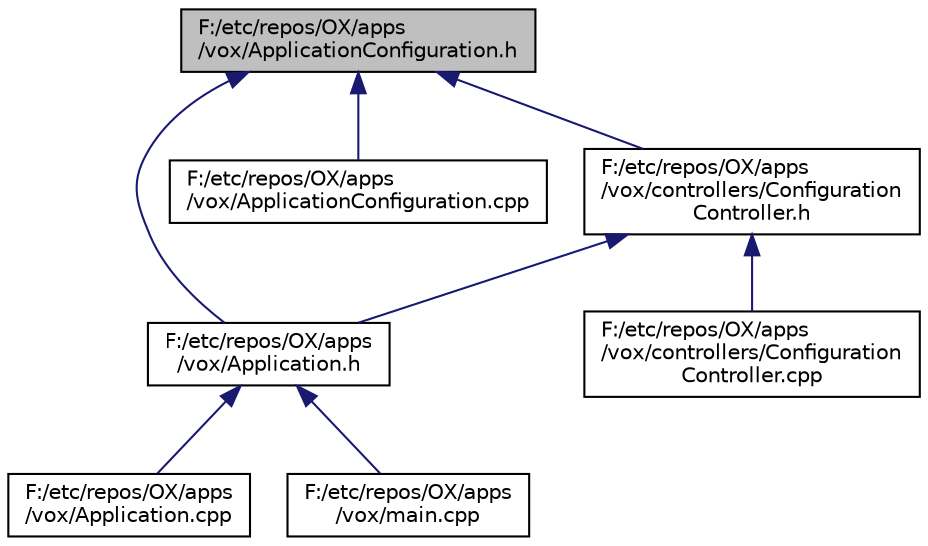 digraph "F:/etc/repos/OX/apps/vox/ApplicationConfiguration.h"
{
  edge [fontname="Helvetica",fontsize="10",labelfontname="Helvetica",labelfontsize="10"];
  node [fontname="Helvetica",fontsize="10",shape=record];
  Node1 [label="F:/etc/repos/OX/apps\l/vox/ApplicationConfiguration.h",height=0.2,width=0.4,color="black", fillcolor="grey75", style="filled" fontcolor="black"];
  Node1 -> Node2 [dir="back",color="midnightblue",fontsize="10",style="solid",fontname="Helvetica"];
  Node2 [label="F:/etc/repos/OX/apps\l/vox/Application.h",height=0.2,width=0.4,color="black", fillcolor="white", style="filled",URL="$_application_8h.html"];
  Node2 -> Node3 [dir="back",color="midnightblue",fontsize="10",style="solid",fontname="Helvetica"];
  Node3 [label="F:/etc/repos/OX/apps\l/vox/Application.cpp",height=0.2,width=0.4,color="black", fillcolor="white", style="filled",URL="$_application_8cpp.html"];
  Node2 -> Node4 [dir="back",color="midnightblue",fontsize="10",style="solid",fontname="Helvetica"];
  Node4 [label="F:/etc/repos/OX/apps\l/vox/main.cpp",height=0.2,width=0.4,color="black", fillcolor="white", style="filled",URL="$vox_2main_8cpp.html"];
  Node1 -> Node5 [dir="back",color="midnightblue",fontsize="10",style="solid",fontname="Helvetica"];
  Node5 [label="F:/etc/repos/OX/apps\l/vox/ApplicationConfiguration.cpp",height=0.2,width=0.4,color="black", fillcolor="white", style="filled",URL="$_application_configuration_8cpp.html"];
  Node1 -> Node6 [dir="back",color="midnightblue",fontsize="10",style="solid",fontname="Helvetica"];
  Node6 [label="F:/etc/repos/OX/apps\l/vox/controllers/Configuration\lController.h",height=0.2,width=0.4,color="black", fillcolor="white", style="filled",URL="$_configuration_controller_8h.html"];
  Node6 -> Node2 [dir="back",color="midnightblue",fontsize="10",style="solid",fontname="Helvetica"];
  Node6 -> Node7 [dir="back",color="midnightblue",fontsize="10",style="solid",fontname="Helvetica"];
  Node7 [label="F:/etc/repos/OX/apps\l/vox/controllers/Configuration\lController.cpp",height=0.2,width=0.4,color="black", fillcolor="white", style="filled",URL="$_configuration_controller_8cpp.html"];
}

